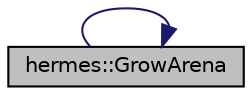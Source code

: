 digraph "hermes::GrowArena"
{
 // LATEX_PDF_SIZE
  edge [fontname="Helvetica",fontsize="10",labelfontname="Helvetica",labelfontsize="10"];
  node [fontname="Helvetica",fontsize="10",shape=record];
  rankdir="LR";
  Node1 [label="hermes::GrowArena",height=0.2,width=0.4,color="black", fillcolor="grey75", style="filled", fontcolor="black",tooltip="The maximum capacity of arena becomes new_size."];
  Node1 -> Node1 [color="midnightblue",fontsize="10",style="solid",fontname="Helvetica"];
}
